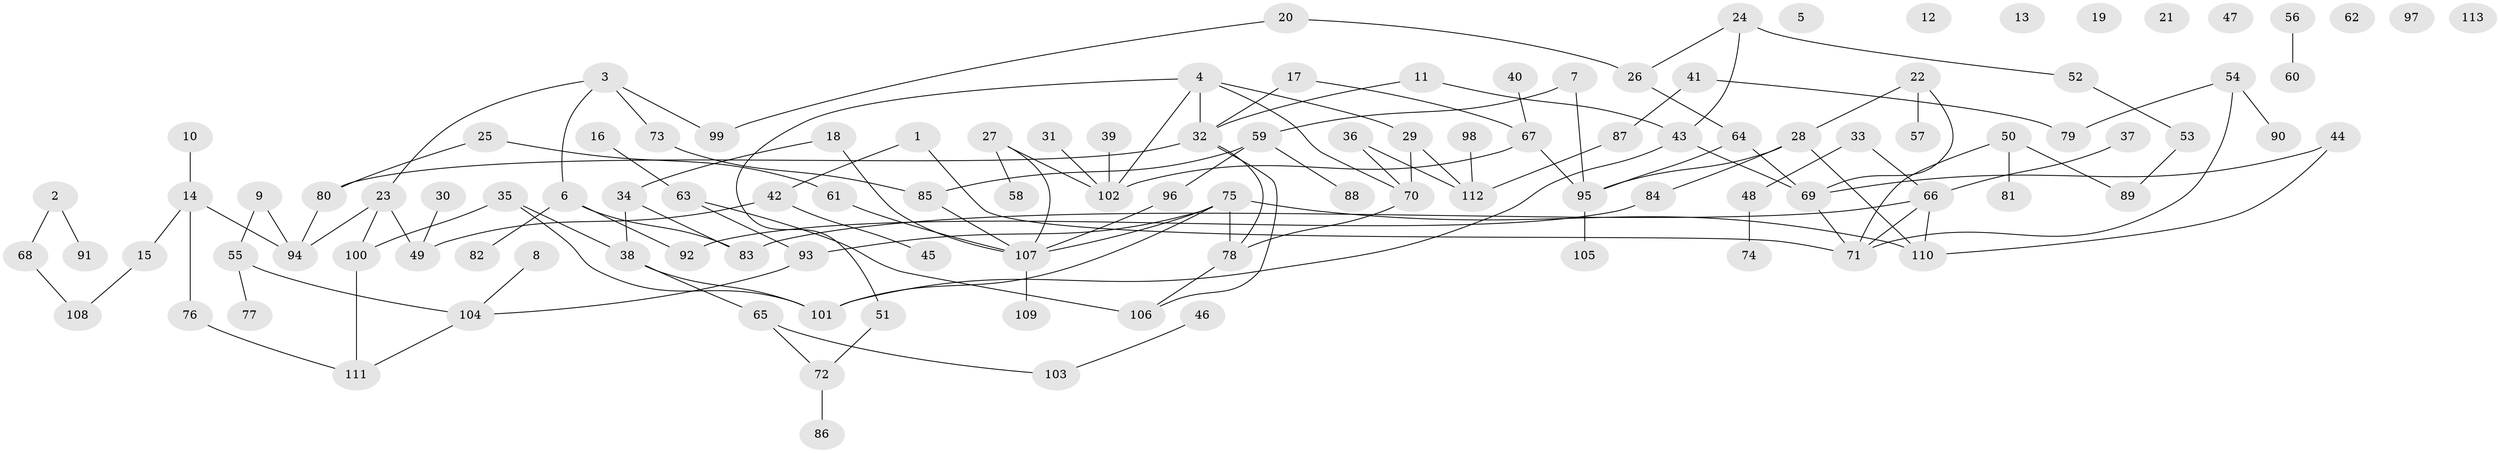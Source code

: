// coarse degree distribution, {5: 0.1891891891891892, 13: 0.02702702702702703, 3: 0.24324324324324326, 1: 0.10810810810810811, 2: 0.2702702702702703, 4: 0.13513513513513514, 7: 0.02702702702702703}
// Generated by graph-tools (version 1.1) at 2025/48/03/04/25 22:48:34]
// undirected, 113 vertices, 134 edges
graph export_dot {
  node [color=gray90,style=filled];
  1;
  2;
  3;
  4;
  5;
  6;
  7;
  8;
  9;
  10;
  11;
  12;
  13;
  14;
  15;
  16;
  17;
  18;
  19;
  20;
  21;
  22;
  23;
  24;
  25;
  26;
  27;
  28;
  29;
  30;
  31;
  32;
  33;
  34;
  35;
  36;
  37;
  38;
  39;
  40;
  41;
  42;
  43;
  44;
  45;
  46;
  47;
  48;
  49;
  50;
  51;
  52;
  53;
  54;
  55;
  56;
  57;
  58;
  59;
  60;
  61;
  62;
  63;
  64;
  65;
  66;
  67;
  68;
  69;
  70;
  71;
  72;
  73;
  74;
  75;
  76;
  77;
  78;
  79;
  80;
  81;
  82;
  83;
  84;
  85;
  86;
  87;
  88;
  89;
  90;
  91;
  92;
  93;
  94;
  95;
  96;
  97;
  98;
  99;
  100;
  101;
  102;
  103;
  104;
  105;
  106;
  107;
  108;
  109;
  110;
  111;
  112;
  113;
  1 -- 42;
  1 -- 71;
  2 -- 68;
  2 -- 91;
  3 -- 6;
  3 -- 23;
  3 -- 73;
  3 -- 99;
  4 -- 29;
  4 -- 32;
  4 -- 51;
  4 -- 70;
  4 -- 102;
  6 -- 82;
  6 -- 83;
  6 -- 92;
  7 -- 59;
  7 -- 95;
  8 -- 104;
  9 -- 55;
  9 -- 94;
  10 -- 14;
  11 -- 32;
  11 -- 43;
  14 -- 15;
  14 -- 76;
  14 -- 94;
  15 -- 108;
  16 -- 63;
  17 -- 32;
  17 -- 67;
  18 -- 34;
  18 -- 107;
  20 -- 26;
  20 -- 99;
  22 -- 28;
  22 -- 57;
  22 -- 69;
  23 -- 49;
  23 -- 94;
  23 -- 100;
  24 -- 26;
  24 -- 43;
  24 -- 52;
  25 -- 61;
  25 -- 80;
  26 -- 64;
  27 -- 58;
  27 -- 102;
  27 -- 107;
  28 -- 84;
  28 -- 95;
  28 -- 110;
  29 -- 70;
  29 -- 112;
  30 -- 49;
  31 -- 102;
  32 -- 78;
  32 -- 80;
  32 -- 106;
  33 -- 48;
  33 -- 66;
  34 -- 38;
  34 -- 83;
  35 -- 38;
  35 -- 100;
  35 -- 101;
  36 -- 70;
  36 -- 112;
  37 -- 66;
  38 -- 65;
  38 -- 101;
  39 -- 102;
  40 -- 67;
  41 -- 79;
  41 -- 87;
  42 -- 45;
  42 -- 49;
  43 -- 69;
  43 -- 101;
  44 -- 69;
  44 -- 110;
  46 -- 103;
  48 -- 74;
  50 -- 71;
  50 -- 81;
  50 -- 89;
  51 -- 72;
  52 -- 53;
  53 -- 89;
  54 -- 71;
  54 -- 79;
  54 -- 90;
  55 -- 77;
  55 -- 104;
  56 -- 60;
  59 -- 85;
  59 -- 88;
  59 -- 96;
  61 -- 107;
  63 -- 93;
  63 -- 106;
  64 -- 69;
  64 -- 95;
  65 -- 72;
  65 -- 103;
  66 -- 71;
  66 -- 83;
  66 -- 110;
  67 -- 95;
  67 -- 102;
  68 -- 108;
  69 -- 71;
  70 -- 78;
  72 -- 86;
  73 -- 85;
  75 -- 78;
  75 -- 93;
  75 -- 101;
  75 -- 107;
  75 -- 110;
  76 -- 111;
  78 -- 106;
  80 -- 94;
  84 -- 92;
  85 -- 107;
  87 -- 112;
  93 -- 104;
  95 -- 105;
  96 -- 107;
  98 -- 112;
  100 -- 111;
  104 -- 111;
  107 -- 109;
}
